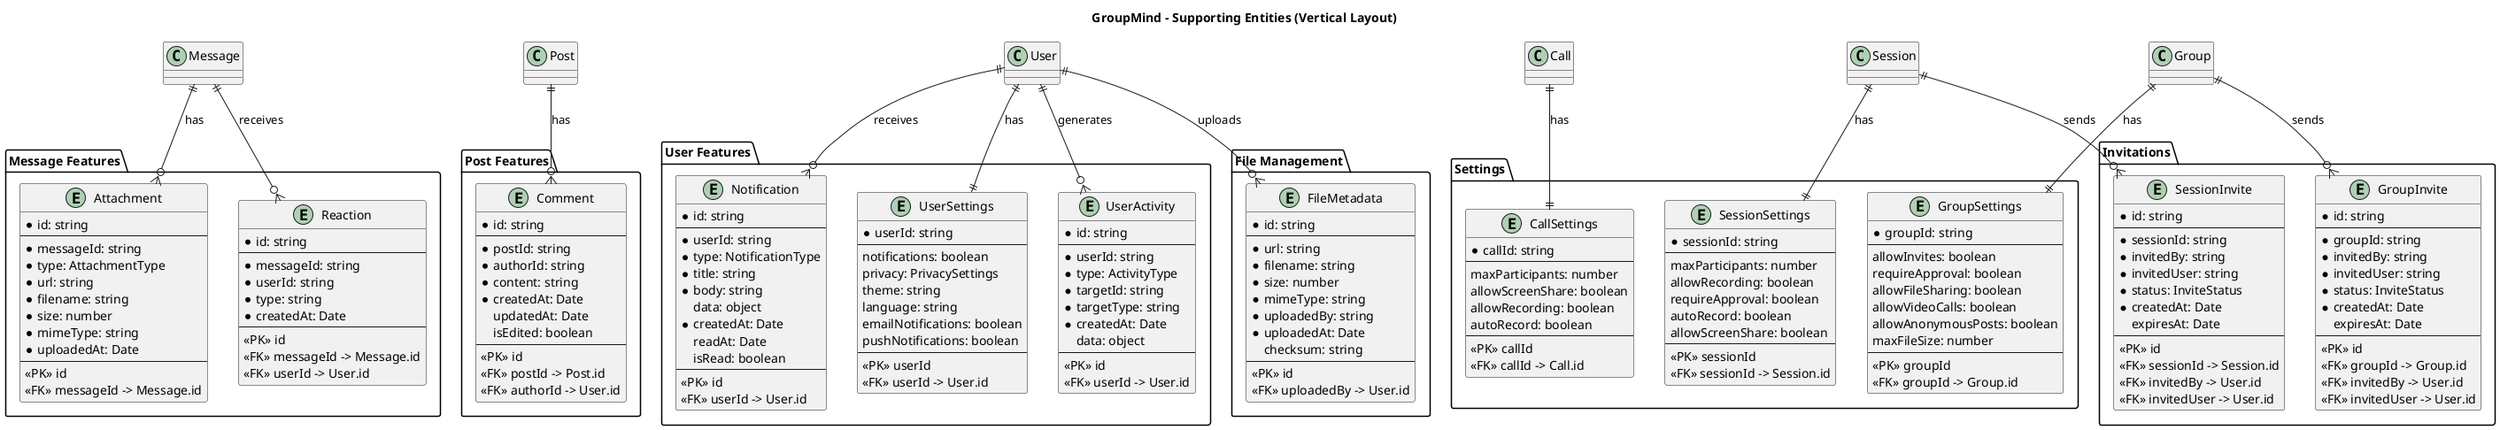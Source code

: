 @startuml ERD - Supporting Entities (Vertical Layout)
title GroupMind - Supporting Entities (Vertical Layout)

skinparam entity {
  BackgroundColor LightGreen
  BorderColor DarkGreen
}

skinparam relationship {
  Color DarkBlue
}

' Layout: Arrange entities in columns
package "Message Features" {
  entity "Attachment" {
    * id: string
    --
    * messageId: string
    * type: AttachmentType
    * url: string
    * filename: string
    * size: number
    * mimeType: string
    * uploadedAt: Date
    --
    <<PK>> id
    <<FK>> messageId -> Message.id
  }

  entity "Reaction" {
    * id: string
    --
    * messageId: string
    * userId: string
    * type: string
    * createdAt: Date
    --
    <<PK>> id
    <<FK>> messageId -> Message.id
    <<FK>> userId -> User.id
  }
}

package "Post Features" {
  entity "Comment" {
    * id: string
    --
    * postId: string
    * authorId: string
    * content: string
    * createdAt: Date
    updatedAt: Date
    isEdited: boolean
    --
    <<PK>> id
    <<FK>> postId -> Post.id
    <<FK>> authorId -> User.id
  }
}

package "User Features" {
  entity "Notification" {
    * id: string
    --
    * userId: string
    * type: NotificationType
    * title: string
    * body: string
    data: object
    * createdAt: Date
    readAt: Date
    isRead: boolean
    --
    <<PK>> id
    <<FK>> userId -> User.id
  }

  entity "UserSettings" {
    * userId: string
    --
    notifications: boolean
    privacy: PrivacySettings
    theme: string
    language: string
    emailNotifications: boolean
    pushNotifications: boolean
    --
    <<PK>> userId
    <<FK>> userId -> User.id
  }

  entity "UserActivity" {
    * id: string
    --
    * userId: string
    * type: ActivityType
    * targetId: string
    * targetType: string
    * createdAt: Date
    data: object
    --
    <<PK>> id
    <<FK>> userId -> User.id
  }
}

package "Settings" {
  entity "GroupSettings" {
    * groupId: string
    --
    allowInvites: boolean
    requireApproval: boolean
    allowFileSharing: boolean
    allowVideoCalls: boolean
    allowAnonymousPosts: boolean
    maxFileSize: number
    --
    <<PK>> groupId
    <<FK>> groupId -> Group.id
  }

  entity "SessionSettings" {
    * sessionId: string
    --
    maxParticipants: number
    allowRecording: boolean
    requireApproval: boolean
    autoRecord: boolean
    allowScreenShare: boolean
    --
    <<PK>> sessionId
    <<FK>> sessionId -> Session.id
  }

  entity "CallSettings" {
    * callId: string
    --
    maxParticipants: number
    allowScreenShare: boolean
    allowRecording: boolean
    autoRecord: boolean
    --
    <<PK>> callId
    <<FK>> callId -> Call.id
  }
}

package "File Management" {
  entity "FileMetadata" {
    * id: string
    --
    * url: string
    * filename: string
    * size: number
    * mimeType: string
    * uploadedBy: string
    * uploadedAt: Date
    checksum: string
    --
    <<PK>> id
    <<FK>> uploadedBy -> User.id
  }
}

package "Invitations" {
  entity "GroupInvite" {
    * id: string
    --
    * groupId: string
    * invitedBy: string
    * invitedUser: string
    * status: InviteStatus
    * createdAt: Date
    expiresAt: Date
    --
    <<PK>> id
    <<FK>> groupId -> Group.id
    <<FK>> invitedBy -> User.id
    <<FK>> invitedUser -> User.id
  }

  entity "SessionInvite" {
    * id: string
    --
    * sessionId: string
    * invitedBy: string
    * invitedUser: string
    * status: InviteStatus
    * createdAt: Date
    expiresAt: Date
    --
    <<PK>> id
    <<FK>> sessionId -> Session.id
    <<FK>> invitedBy -> User.id
    <<FK>> invitedUser -> User.id
  }
}

' Relationships
Message ||--o{ Attachment : has
Message ||--o{ Reaction : receives
Post ||--o{ Comment : has
User ||--o{ Notification : receives
User ||--|| UserSettings : has
User ||--o{ UserActivity : generates
User ||--o{ FileMetadata : uploads
Group ||--|| GroupSettings : has
Session ||--|| SessionSettings : has
Call ||--|| CallSettings : has
Group ||--o{ GroupInvite : sends
Session ||--o{ SessionInvite : sends

@enduml 